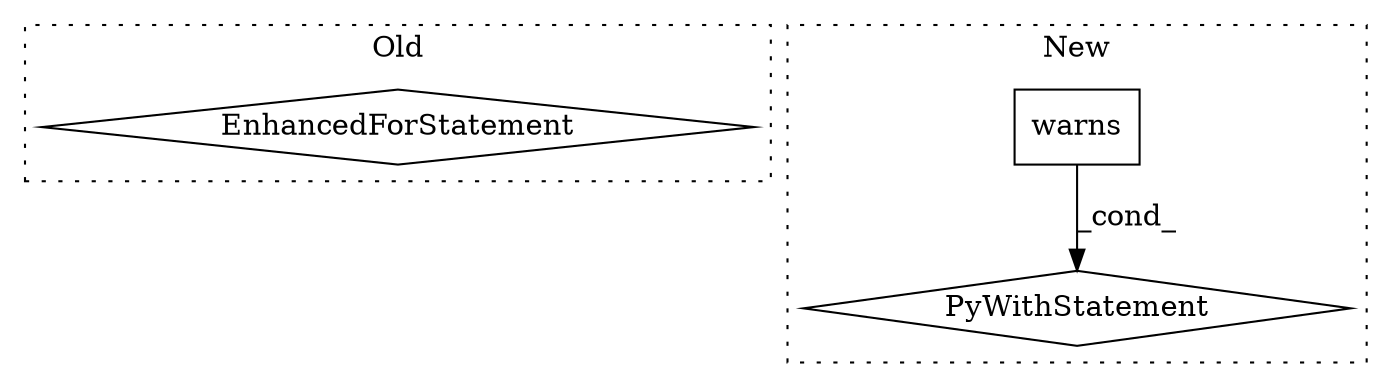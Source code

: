 digraph G {
subgraph cluster0 {
1 [label="EnhancedForStatement" a="70" s="6333,6426" l="57,2" shape="diamond"];
label = "Old";
style="dotted";
}
subgraph cluster1 {
2 [label="warns" a="32" s="6871,6905" l="6,1" shape="box"];
3 [label="PyWithStatement" a="104" s="6854,6906" l="10,2" shape="diamond"];
label = "New";
style="dotted";
}
2 -> 3 [label="_cond_"];
}